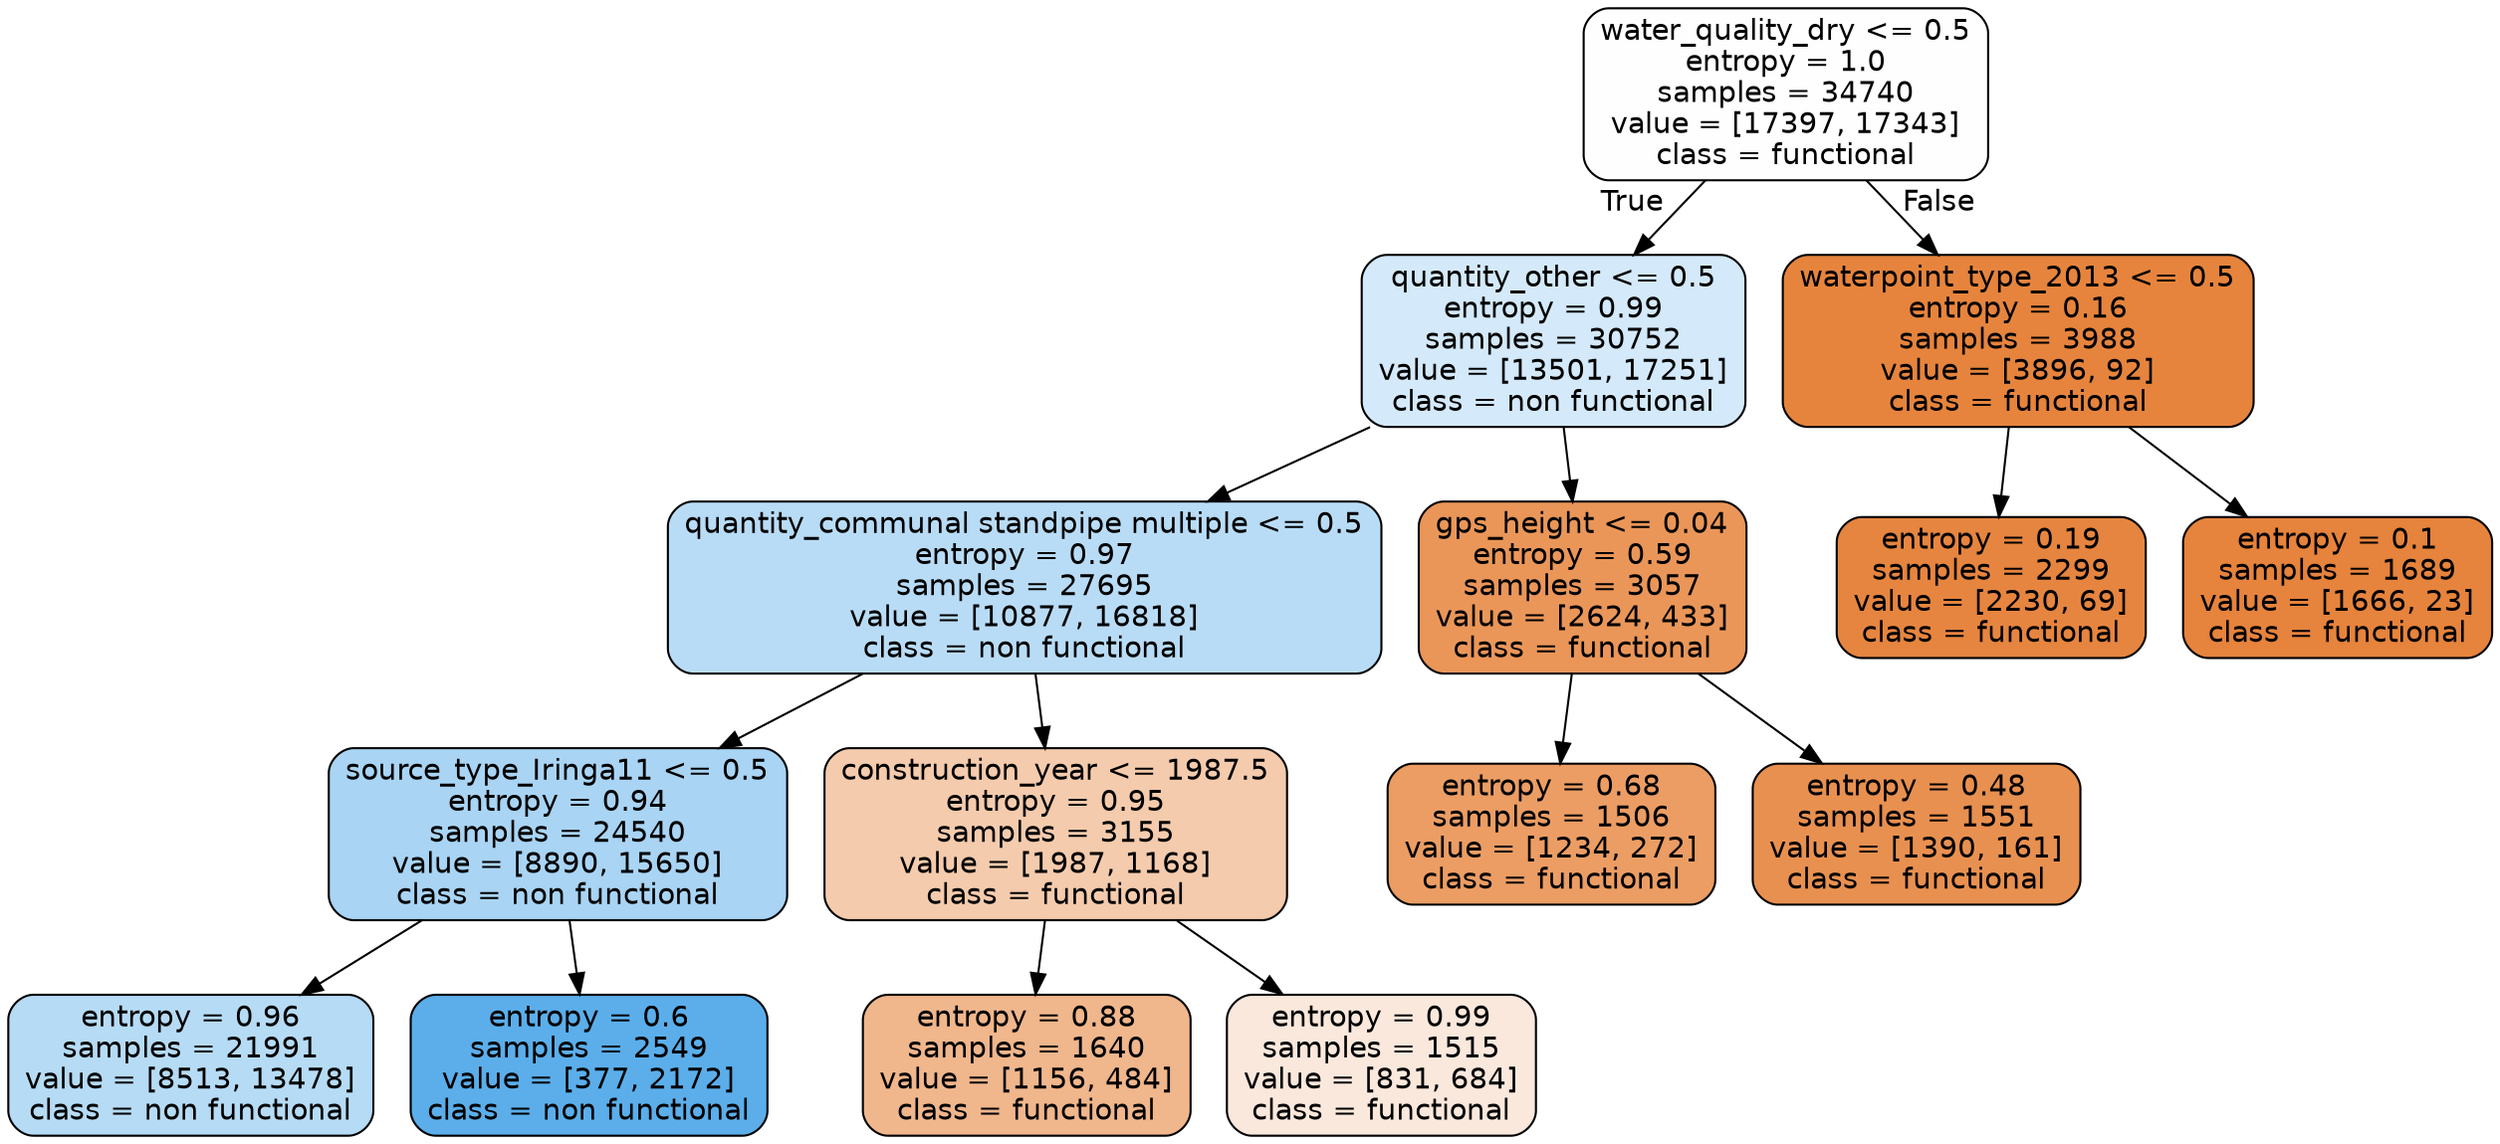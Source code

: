 digraph Tree {
node [shape=box, style="filled, rounded", color="black", fontname=helvetica] ;
edge [fontname=helvetica] ;
0 [label="water_quality_dry <= 0.5\nentropy = 1.0\nsamples = 34740\nvalue = [17397, 17343]\nclass = functional", fillcolor="#e5813901"] ;
1 [label="quantity_other <= 0.5\nentropy = 0.99\nsamples = 30752\nvalue = [13501, 17251]\nclass = non functional", fillcolor="#399de537"] ;
0 -> 1 [labeldistance=2.5, labelangle=45, headlabel="True"] ;
2 [label="quantity_communal standpipe multiple <= 0.5\nentropy = 0.97\nsamples = 27695\nvalue = [10877, 16818]\nclass = non functional", fillcolor="#399de55a"] ;
1 -> 2 ;
3 [label="source_type_Iringa11 <= 0.5\nentropy = 0.94\nsamples = 24540\nvalue = [8890, 15650]\nclass = non functional", fillcolor="#399de56e"] ;
2 -> 3 ;
4 [label="entropy = 0.96\nsamples = 21991\nvalue = [8513, 13478]\nclass = non functional", fillcolor="#399de55e"] ;
3 -> 4 ;
5 [label="entropy = 0.6\nsamples = 2549\nvalue = [377, 2172]\nclass = non functional", fillcolor="#399de5d3"] ;
3 -> 5 ;
6 [label="construction_year <= 1987.5\nentropy = 0.95\nsamples = 3155\nvalue = [1987, 1168]\nclass = functional", fillcolor="#e5813969"] ;
2 -> 6 ;
7 [label="entropy = 0.88\nsamples = 1640\nvalue = [1156, 484]\nclass = functional", fillcolor="#e5813994"] ;
6 -> 7 ;
8 [label="entropy = 0.99\nsamples = 1515\nvalue = [831, 684]\nclass = functional", fillcolor="#e581392d"] ;
6 -> 8 ;
9 [label="gps_height <= 0.04\nentropy = 0.59\nsamples = 3057\nvalue = [2624, 433]\nclass = functional", fillcolor="#e58139d5"] ;
1 -> 9 ;
10 [label="entropy = 0.68\nsamples = 1506\nvalue = [1234, 272]\nclass = functional", fillcolor="#e58139c7"] ;
9 -> 10 ;
11 [label="entropy = 0.48\nsamples = 1551\nvalue = [1390, 161]\nclass = functional", fillcolor="#e58139e1"] ;
9 -> 11 ;
12 [label="waterpoint_type_2013 <= 0.5\nentropy = 0.16\nsamples = 3988\nvalue = [3896, 92]\nclass = functional", fillcolor="#e58139f9"] ;
0 -> 12 [labeldistance=2.5, labelangle=-45, headlabel="False"] ;
13 [label="entropy = 0.19\nsamples = 2299\nvalue = [2230, 69]\nclass = functional", fillcolor="#e58139f7"] ;
12 -> 13 ;
14 [label="entropy = 0.1\nsamples = 1689\nvalue = [1666, 23]\nclass = functional", fillcolor="#e58139fb"] ;
12 -> 14 ;
}
